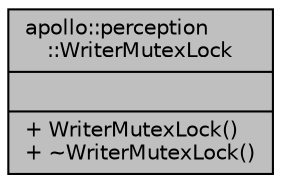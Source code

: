 digraph "apollo::perception::WriterMutexLock"
{
  edge [fontname="Helvetica",fontsize="10",labelfontname="Helvetica",labelfontsize="10"];
  node [fontname="Helvetica",fontsize="10",shape=record];
  Node1 [label="{apollo::perception\l::WriterMutexLock\n||+ WriterMutexLock()\l+ ~WriterMutexLock()\l}",height=0.2,width=0.4,color="black", fillcolor="grey75", style="filled" fontcolor="black"];
}
